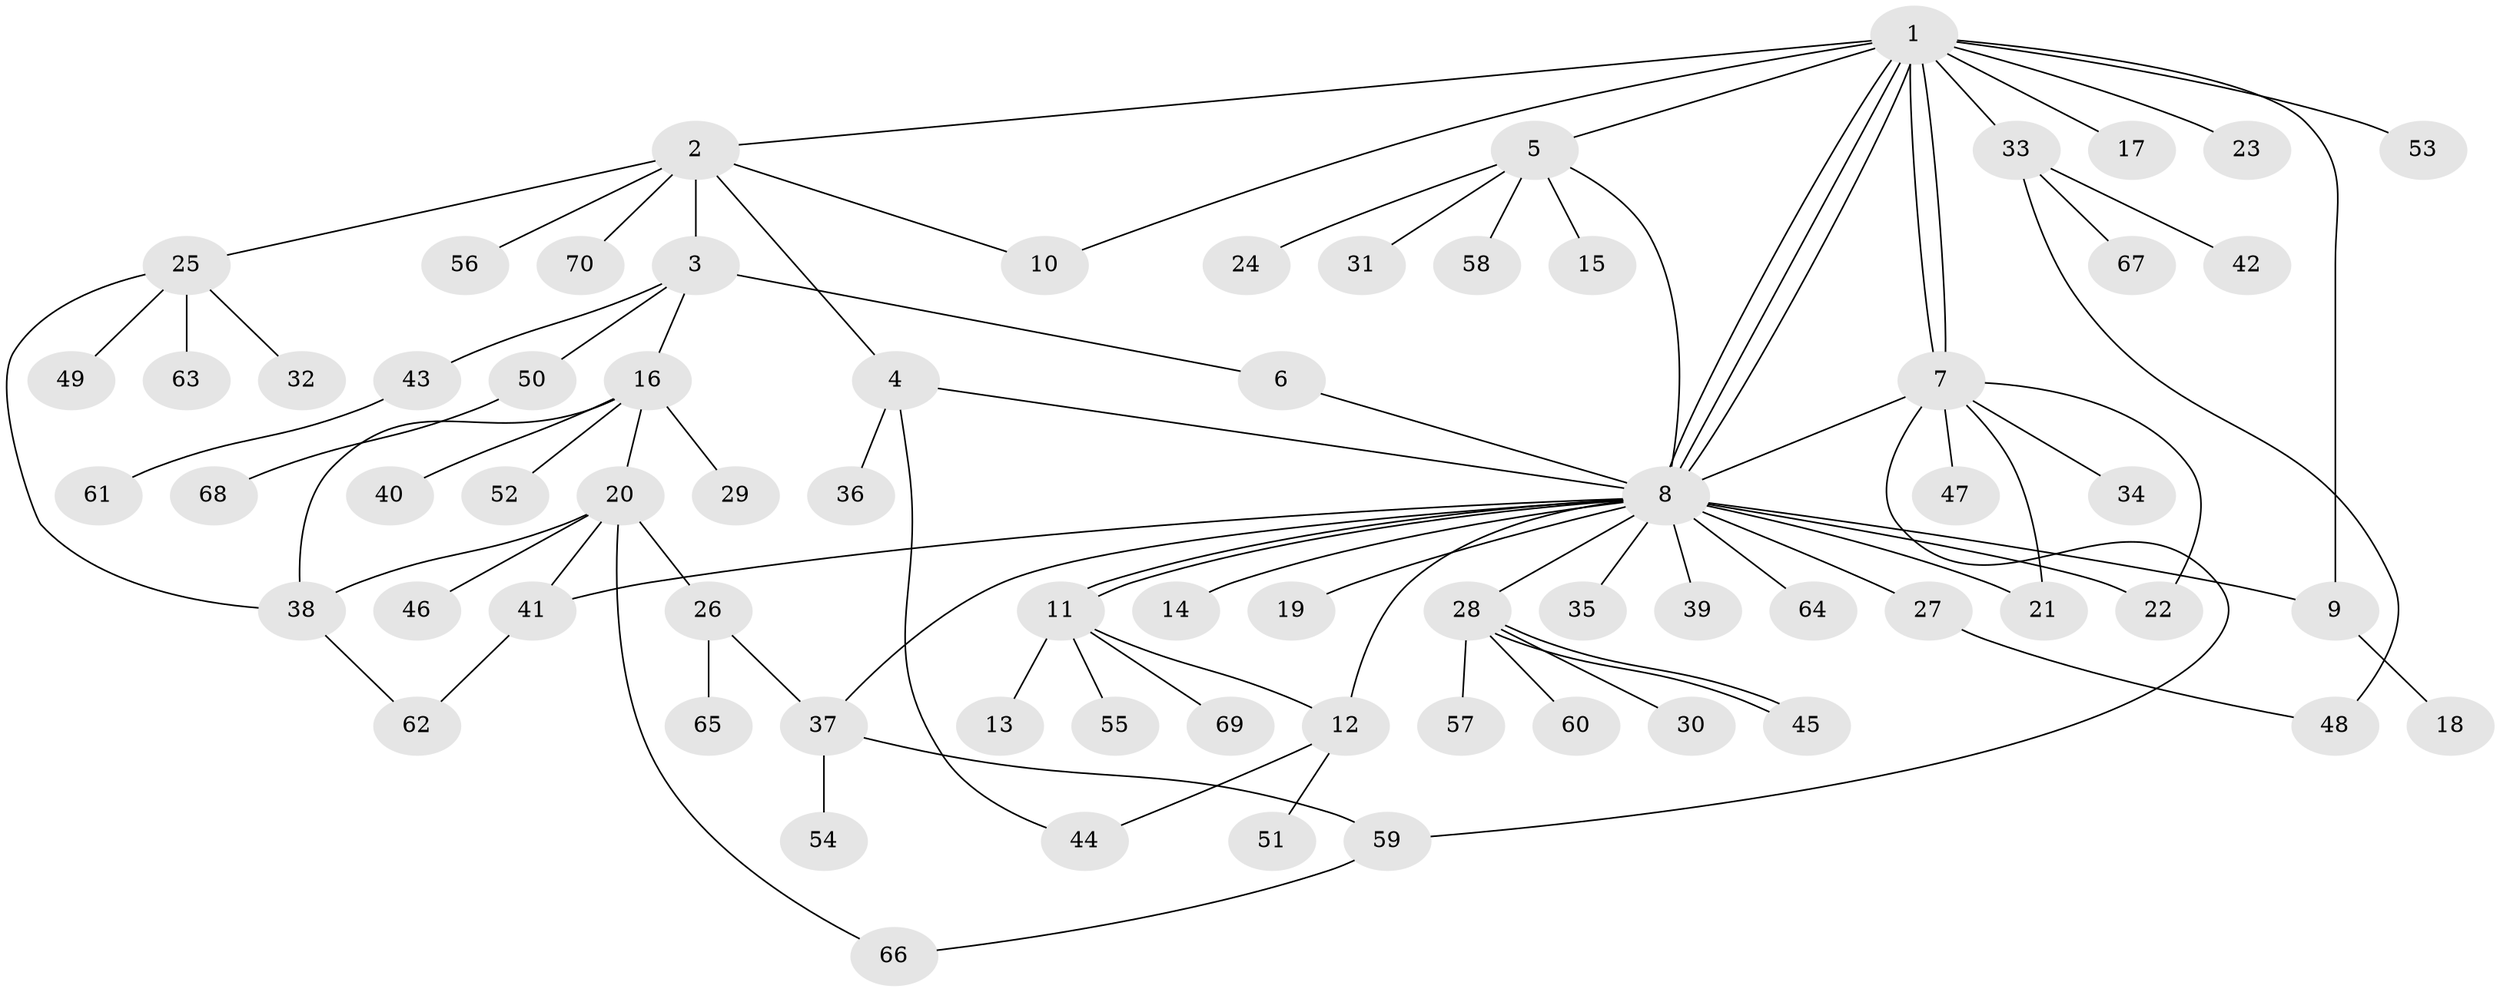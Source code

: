 // coarse degree distribution, {16: 0.018518518518518517, 6: 0.018518518518518517, 9: 0.018518518518518517, 3: 0.09259259259259259, 5: 0.05555555555555555, 2: 0.16666666666666666, 22: 0.018518518518518517, 4: 0.037037037037037035, 1: 0.5555555555555556, 7: 0.018518518518518517}
// Generated by graph-tools (version 1.1) at 2025/23/03/03/25 07:23:50]
// undirected, 70 vertices, 92 edges
graph export_dot {
graph [start="1"]
  node [color=gray90,style=filled];
  1;
  2;
  3;
  4;
  5;
  6;
  7;
  8;
  9;
  10;
  11;
  12;
  13;
  14;
  15;
  16;
  17;
  18;
  19;
  20;
  21;
  22;
  23;
  24;
  25;
  26;
  27;
  28;
  29;
  30;
  31;
  32;
  33;
  34;
  35;
  36;
  37;
  38;
  39;
  40;
  41;
  42;
  43;
  44;
  45;
  46;
  47;
  48;
  49;
  50;
  51;
  52;
  53;
  54;
  55;
  56;
  57;
  58;
  59;
  60;
  61;
  62;
  63;
  64;
  65;
  66;
  67;
  68;
  69;
  70;
  1 -- 2;
  1 -- 5;
  1 -- 7;
  1 -- 7;
  1 -- 8;
  1 -- 8;
  1 -- 8;
  1 -- 9;
  1 -- 10;
  1 -- 17;
  1 -- 23;
  1 -- 33;
  1 -- 53;
  2 -- 3;
  2 -- 4;
  2 -- 10;
  2 -- 25;
  2 -- 56;
  2 -- 70;
  3 -- 6;
  3 -- 16;
  3 -- 43;
  3 -- 50;
  4 -- 8;
  4 -- 36;
  4 -- 44;
  5 -- 8;
  5 -- 15;
  5 -- 24;
  5 -- 31;
  5 -- 58;
  6 -- 8;
  7 -- 8;
  7 -- 21;
  7 -- 22;
  7 -- 34;
  7 -- 47;
  7 -- 59;
  8 -- 9;
  8 -- 11;
  8 -- 11;
  8 -- 12;
  8 -- 14;
  8 -- 19;
  8 -- 21;
  8 -- 22;
  8 -- 27;
  8 -- 28;
  8 -- 35;
  8 -- 37;
  8 -- 39;
  8 -- 41;
  8 -- 64;
  9 -- 18;
  11 -- 12;
  11 -- 13;
  11 -- 55;
  11 -- 69;
  12 -- 44;
  12 -- 51;
  16 -- 20;
  16 -- 29;
  16 -- 38;
  16 -- 40;
  16 -- 52;
  20 -- 26;
  20 -- 38;
  20 -- 41;
  20 -- 46;
  20 -- 66;
  25 -- 32;
  25 -- 38;
  25 -- 49;
  25 -- 63;
  26 -- 37;
  26 -- 65;
  27 -- 48;
  28 -- 30;
  28 -- 45;
  28 -- 45;
  28 -- 57;
  28 -- 60;
  33 -- 42;
  33 -- 48;
  33 -- 67;
  37 -- 54;
  37 -- 59;
  38 -- 62;
  41 -- 62;
  43 -- 61;
  50 -- 68;
  59 -- 66;
}
